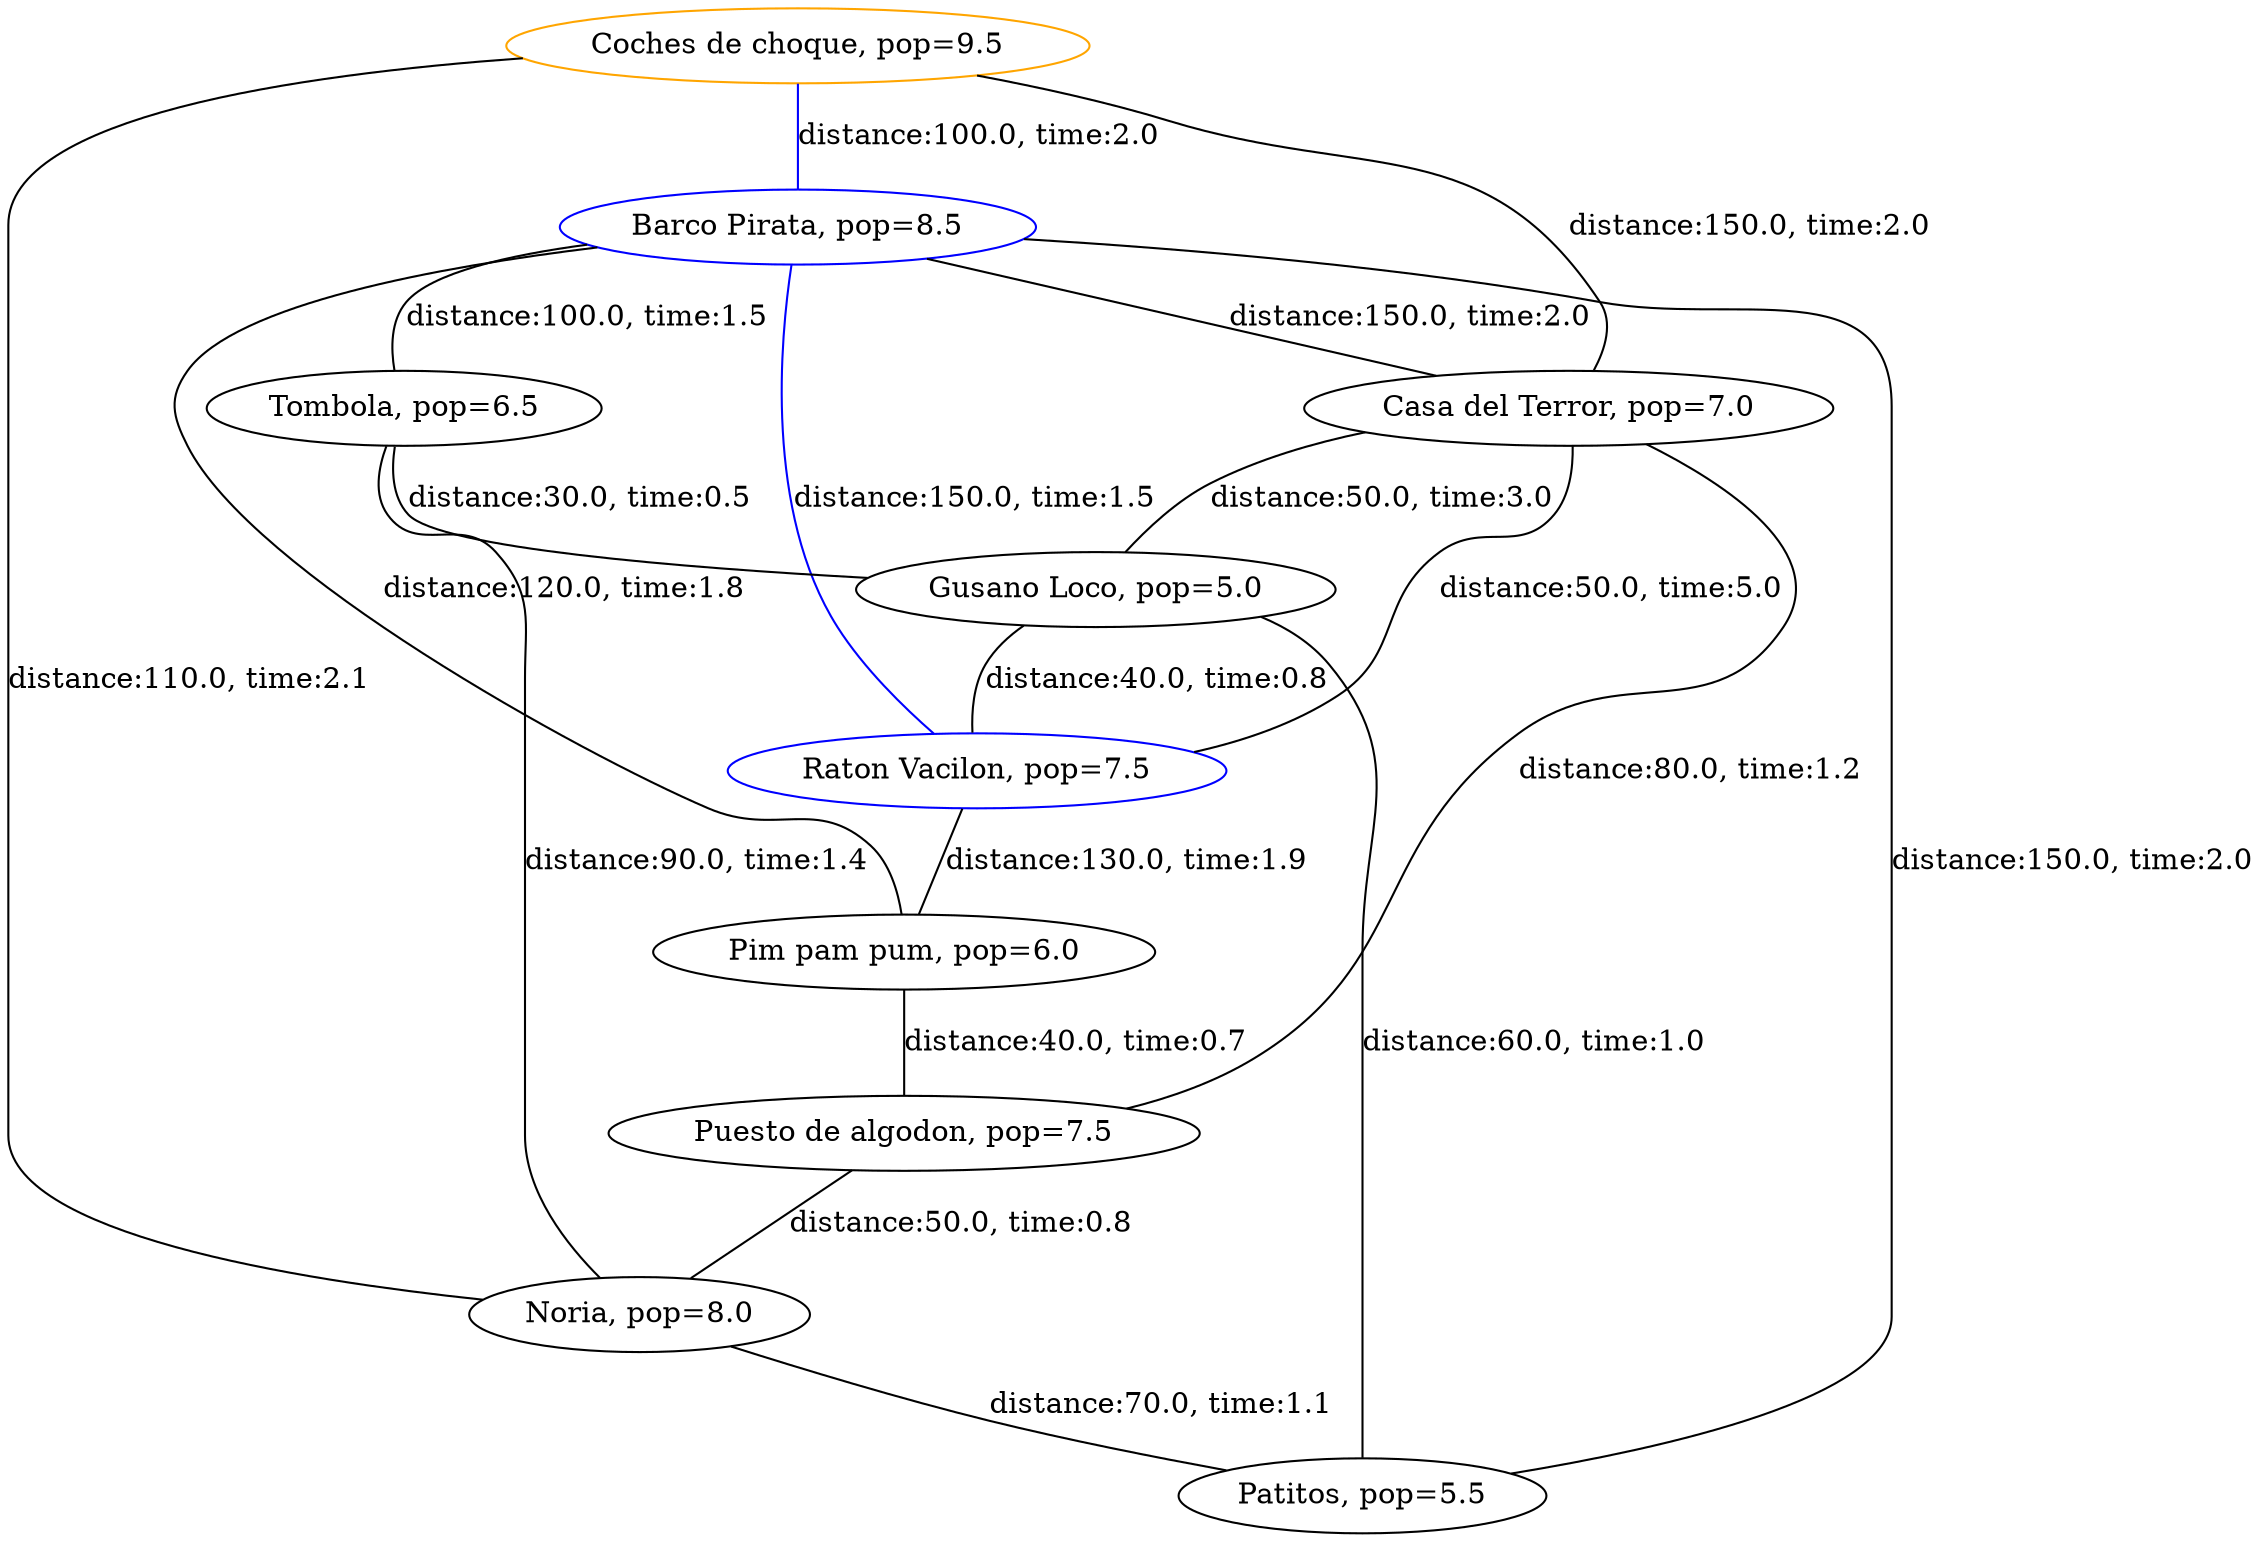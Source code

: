strict graph G {
  1 [ color="blue" label="Barco Pirata, pop=8.5" ];
  2 [ color="black" label="Casa del Terror, pop=7.0" ];
  3 [ color="black" label="Tombola, pop=6.5" ];
  4 [ color="black" label="Gusano Loco, pop=5.0" ];
  5 [ color="blue" label="Raton Vacilon, pop=7.5" ];
  6 [ color="orange" label="Coches de choque, pop=9.5" ];
  7 [ color="black" label="Pim pam pum, pop=6.0" ];
  8 [ color="black" label="Puesto de algodon, pop=7.5" ];
  9 [ color="black" label="Noria, pop=8.0" ];
  10 [ color="black" label="Patitos, pop=5.5" ];
  1 -- 2 [ label="distance:150.0, time:2.0" ];
  1 -- 3 [ label="distance:100.0, time:1.5" ];
  1 -- 5 [ color="blue" label="distance:150.0, time:1.5" ];
  2 -- 5 [ label="distance:50.0, time:5.0" ];
  3 -- 4 [ label="distance:30.0, time:0.5" ];
  4 -- 5 [ label="distance:40.0, time:0.8" ];
  6 -- 2 [ label="distance:150.0, time:2.0" ];
  6 -- 1 [ color="blue" label="distance:100.0, time:2.0" ];
  2 -- 4 [ label="distance:50.0, time:3.0" ];
  1 -- 7 [ label="distance:120.0, time:1.8" ];
  2 -- 8 [ label="distance:80.0, time:1.2" ];
  3 -- 9 [ label="distance:90.0, time:1.4" ];
  4 -- 10 [ label="distance:60.0, time:1.0" ];
  5 -- 7 [ label="distance:130.0, time:1.9" ];
  6 -- 9 [ label="distance:110.0, time:2.1" ];
  7 -- 8 [ label="distance:40.0, time:0.7" ];
  8 -- 9 [ label="distance:50.0, time:0.8" ];
  9 -- 10 [ label="distance:70.0, time:1.1" ];
  10 -- 1 [ label="distance:150.0, time:2.0" ];
}
